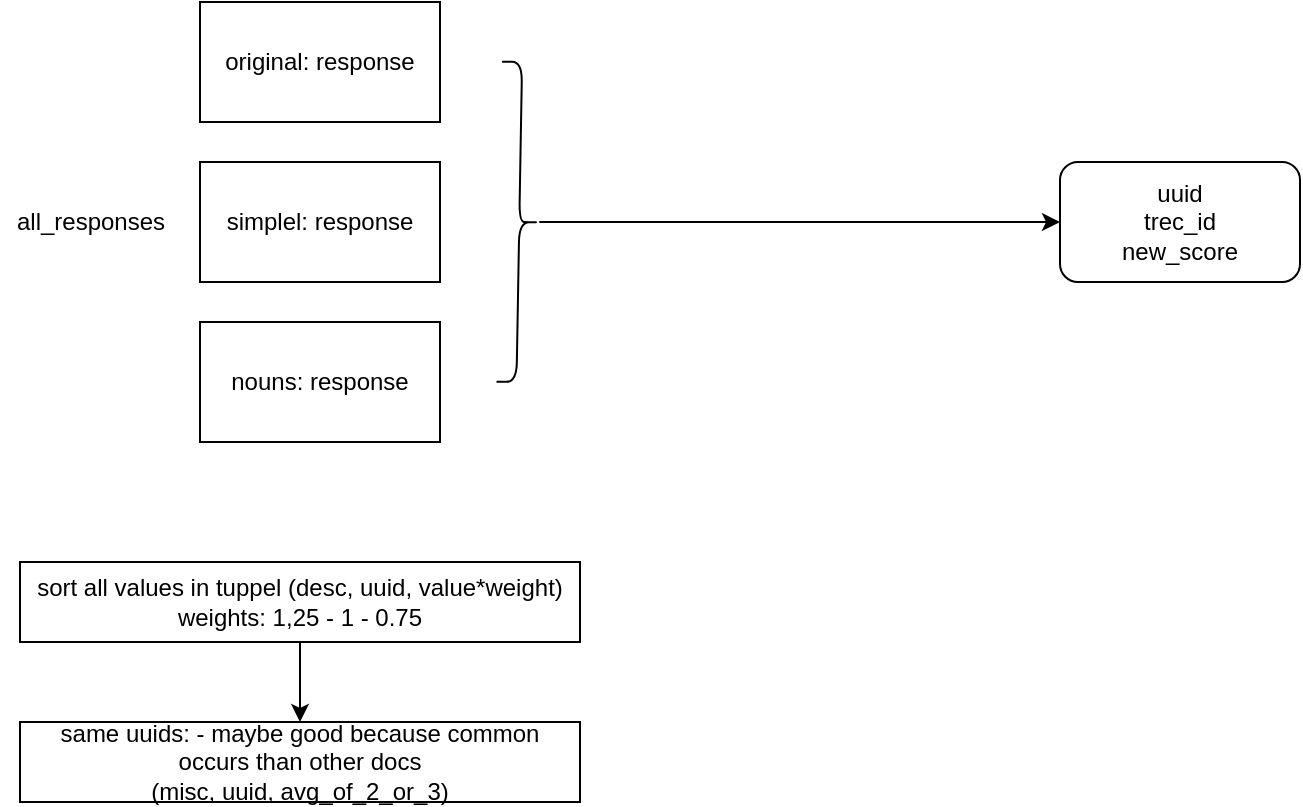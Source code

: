 <mxfile version="14.1.6" type="device"><diagram id="sScNO5Vq18DocCYVwNtb" name="Page-1"><mxGraphModel dx="1248" dy="629" grid="1" gridSize="10" guides="1" tooltips="1" connect="1" arrows="1" fold="1" page="1" pageScale="1" pageWidth="827" pageHeight="1169" math="0" shadow="0"><root><mxCell id="0"/><mxCell id="1" parent="0"/><mxCell id="VlEf6E08Ydk3vXrbcf8n-1" value="original: response" style="rounded=0;whiteSpace=wrap;html=1;" parent="1" vertex="1"><mxGeometry x="130" y="40" width="120" height="60" as="geometry"/></mxCell><mxCell id="VlEf6E08Ydk3vXrbcf8n-2" value="simplel: response" style="rounded=0;whiteSpace=wrap;html=1;" parent="1" vertex="1"><mxGeometry x="130" y="120" width="120" height="60" as="geometry"/></mxCell><mxCell id="VlEf6E08Ydk3vXrbcf8n-3" value="nouns: response" style="rounded=0;whiteSpace=wrap;html=1;" parent="1" vertex="1"><mxGeometry x="130" y="200" width="120" height="60" as="geometry"/></mxCell><mxCell id="VlEf6E08Ydk3vXrbcf8n-4" value="all_responses" style="text;html=1;align=center;verticalAlign=middle;resizable=0;points=[];autosize=1;" parent="1" vertex="1"><mxGeometry x="30" y="140" width="90" height="20" as="geometry"/></mxCell><mxCell id="VlEf6E08Ydk3vXrbcf8n-8" value="" style="edgeStyle=orthogonalEdgeStyle;rounded=0;orthogonalLoop=1;jettySize=auto;html=1;exitX=0.5;exitY=1;exitDx=0;exitDy=0;" parent="1" source="VlEf6E08Ydk3vXrbcf8n-9" target="VlEf6E08Ydk3vXrbcf8n-7" edge="1"><mxGeometry relative="1" as="geometry"><mxPoint x="250" y="360" as="sourcePoint"/></mxGeometry></mxCell><mxCell id="VlEf6E08Ydk3vXrbcf8n-7" value="same uuids: - maybe good because common occurs than other docs&lt;br&gt;(misc, uuid, avg_of_2_or_3)" style="whiteSpace=wrap;html=1;" parent="1" vertex="1"><mxGeometry x="40" y="400" width="280" height="40" as="geometry"/></mxCell><mxCell id="VlEf6E08Ydk3vXrbcf8n-9" value="&lt;font style=&quot;font-size: 12px&quot;&gt;&lt;span style=&quot;text-align: left&quot;&gt;sort all values in tuppel (desc, uuid, value*weight)&lt;/span&gt;&lt;br style=&quot;text-align: left&quot;&gt;&lt;span style=&quot;text-align: left&quot;&gt;weights: 1,25 - 1 - 0.75&lt;/span&gt;&lt;/font&gt;" style="whiteSpace=wrap;html=1;" parent="1" vertex="1"><mxGeometry x="40" y="320" width="280" height="40" as="geometry"/></mxCell><mxCell id="7_p4vsEifp9dmU3VyPJi-4" value="" style="edgeStyle=orthogonalEdgeStyle;rounded=0;orthogonalLoop=1;jettySize=auto;html=1;" edge="1" parent="1" source="7_p4vsEifp9dmU3VyPJi-2" target="7_p4vsEifp9dmU3VyPJi-3"><mxGeometry relative="1" as="geometry"/></mxCell><mxCell id="7_p4vsEifp9dmU3VyPJi-2" value="" style="shape=curlyBracket;whiteSpace=wrap;html=1;rounded=1;rotation=-179;" vertex="1" parent="1"><mxGeometry x="279.65" y="70" width="20" height="160" as="geometry"/></mxCell><mxCell id="7_p4vsEifp9dmU3VyPJi-3" value="uuid&lt;br&gt;trec_id&lt;br&gt;new_score" style="whiteSpace=wrap;html=1;rounded=1;" vertex="1" parent="1"><mxGeometry x="560" y="120" width="120" height="60" as="geometry"/></mxCell></root></mxGraphModel></diagram></mxfile>